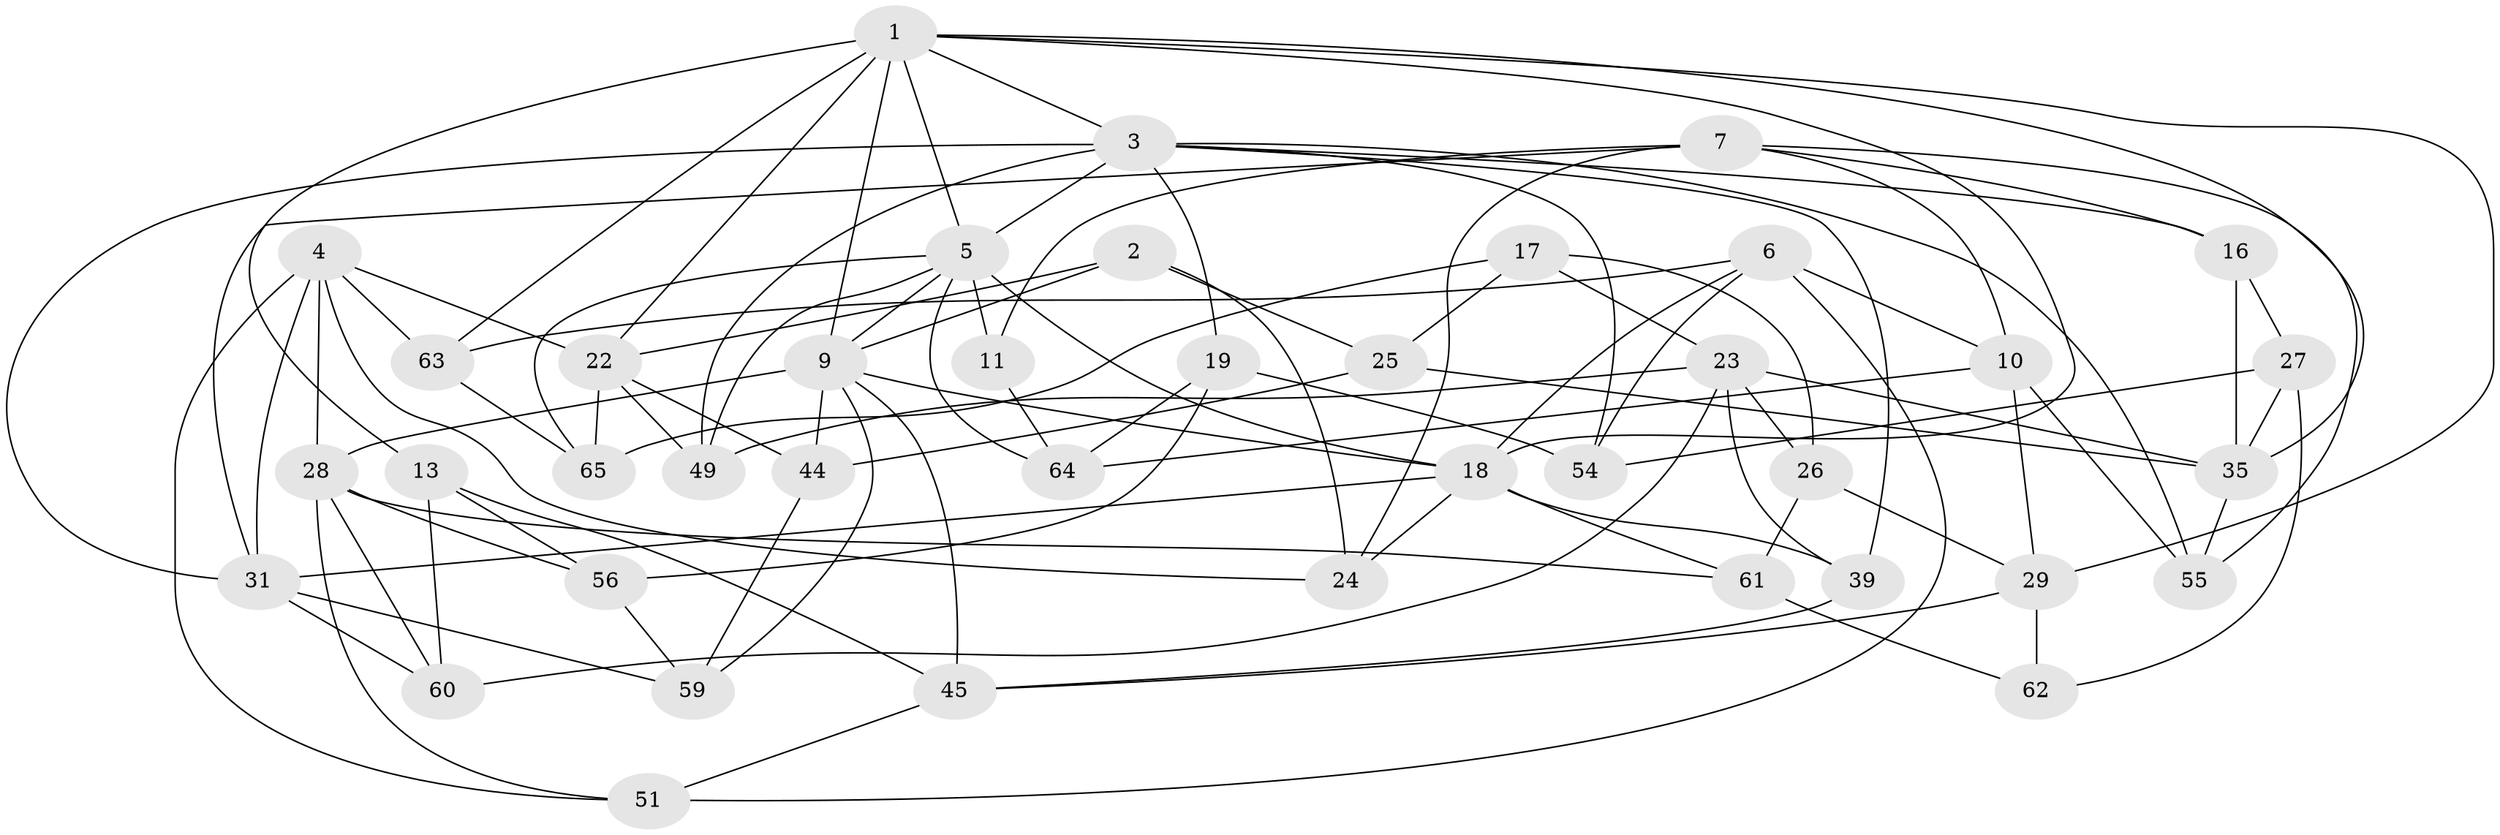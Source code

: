 // original degree distribution, {4: 1.0}
// Generated by graph-tools (version 1.1) at 2025/20/03/04/25 18:20:48]
// undirected, 40 vertices, 99 edges
graph export_dot {
graph [start="1"]
  node [color=gray90,style=filled];
  1 [super="+34+38+21"];
  2;
  3 [super="+12+47"];
  4 [super="+40"];
  5 [super="+8+20+30"];
  6 [super="+67"];
  7 [super="+66"];
  9 [super="+15+42"];
  10 [super="+14"];
  11;
  13;
  16;
  17;
  18 [super="+37+43"];
  19;
  22 [super="+36"];
  23 [super="+53"];
  24;
  25;
  26;
  27;
  28 [super="+50"];
  29 [super="+48"];
  31 [super="+41"];
  35 [super="+46"];
  39;
  44;
  45 [super="+52"];
  49;
  51;
  54;
  55;
  56;
  59;
  60;
  61;
  62;
  63;
  64;
  65;
  1 -- 9 [weight=2];
  1 -- 18;
  1 -- 22;
  1 -- 3;
  1 -- 35;
  1 -- 5;
  1 -- 29;
  1 -- 13;
  1 -- 63;
  2 -- 25;
  2 -- 24;
  2 -- 22;
  2 -- 9;
  3 -- 16;
  3 -- 49;
  3 -- 19;
  3 -- 54;
  3 -- 55;
  3 -- 31;
  3 -- 5 [weight=2];
  3 -- 39;
  4 -- 28;
  4 -- 31;
  4 -- 22;
  4 -- 24;
  4 -- 51;
  4 -- 63;
  5 -- 65;
  5 -- 11 [weight=2];
  5 -- 49;
  5 -- 64;
  5 -- 9;
  5 -- 18;
  6 -- 54;
  6 -- 51;
  6 -- 10 [weight=2];
  6 -- 18;
  6 -- 63;
  7 -- 24;
  7 -- 11;
  7 -- 16;
  7 -- 10;
  7 -- 55;
  7 -- 31;
  9 -- 59;
  9 -- 44;
  9 -- 45 [weight=2];
  9 -- 28;
  9 -- 18;
  10 -- 64;
  10 -- 29;
  10 -- 55;
  11 -- 64;
  13 -- 60;
  13 -- 56;
  13 -- 45;
  16 -- 27;
  16 -- 35;
  17 -- 25;
  17 -- 26;
  17 -- 65;
  17 -- 23;
  18 -- 61;
  18 -- 24;
  18 -- 39;
  18 -- 31;
  19 -- 56;
  19 -- 54;
  19 -- 64;
  22 -- 65;
  22 -- 49;
  22 -- 44;
  23 -- 60;
  23 -- 35;
  23 -- 26;
  23 -- 49;
  23 -- 39;
  25 -- 44;
  25 -- 35;
  26 -- 61;
  26 -- 29;
  27 -- 35;
  27 -- 62;
  27 -- 54;
  28 -- 61;
  28 -- 56;
  28 -- 51;
  28 -- 60;
  29 -- 62 [weight=2];
  29 -- 45;
  31 -- 60;
  31 -- 59;
  35 -- 55;
  39 -- 45;
  44 -- 59;
  45 -- 51;
  56 -- 59;
  61 -- 62;
  63 -- 65;
}
